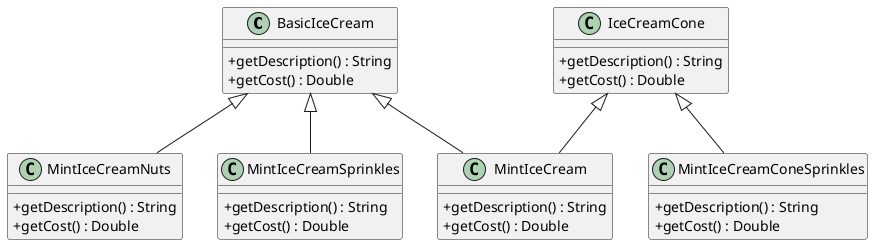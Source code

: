 @startuml
skinparam classAttributeIconSize 0

class BasicIceCream{
    + getDescription() : String
    + getCost() : Double
}
class IceCreamCone{
    + getDescription() : String
    + getCost() : Double
}

class MintIceCream{
    + getDescription() : String
    + getCost() : Double
}
class MintIceCreamNuts{
    + getDescription() : String
    + getCost() : Double
 }
class MintIceCreamSprinkles{
    + getDescription() : String
    + getCost() : Double
 }


class MintIceCreamConeSprinkles{
    + getDescription() : String
    + getCost() : Double
 }


BasicIceCream <|-- MintIceCream
BasicIceCream <|-- MintIceCreamSprinkles
BasicIceCream <|-- MintIceCreamNuts
IceCreamCone <|-- MintIceCream
IceCreamCone <|-- MintIceCreamConeSprinkles

@enduml